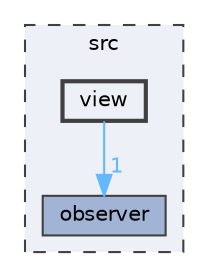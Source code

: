 digraph "src/view"
{
 // LATEX_PDF_SIZE
  bgcolor="transparent";
  edge [fontname=Helvetica,fontsize=10,labelfontname=Helvetica,labelfontsize=10];
  node [fontname=Helvetica,fontsize=10,shape=box,height=0.2,width=0.4];
  compound=true
  subgraph clusterdir_68267d1309a1af8e8297ef4c3efbcdba {
    graph [ bgcolor="#edf0f7", pencolor="grey25", label="src", fontname=Helvetica,fontsize=10 style="filled,dashed", URL="dir_68267d1309a1af8e8297ef4c3efbcdba.html",tooltip=""]
  dir_5376cbbeba9836d2ab7d01399d5aa22a [label="observer", fillcolor="#a2b4d6", color="grey25", style="filled", URL="dir_5376cbbeba9836d2ab7d01399d5aa22a.html",tooltip=""];
  dir_b39b5091e8d1d2be4b7fc59d57749634 [label="view", fillcolor="#edf0f7", color="grey25", style="filled,bold", URL="dir_b39b5091e8d1d2be4b7fc59d57749634.html",tooltip=""];
  }
  dir_b39b5091e8d1d2be4b7fc59d57749634->dir_5376cbbeba9836d2ab7d01399d5aa22a [headlabel="1", labeldistance=1.5 headhref="dir_000007_000003.html" href="dir_000007_000003.html" color="steelblue1" fontcolor="steelblue1"];
}
